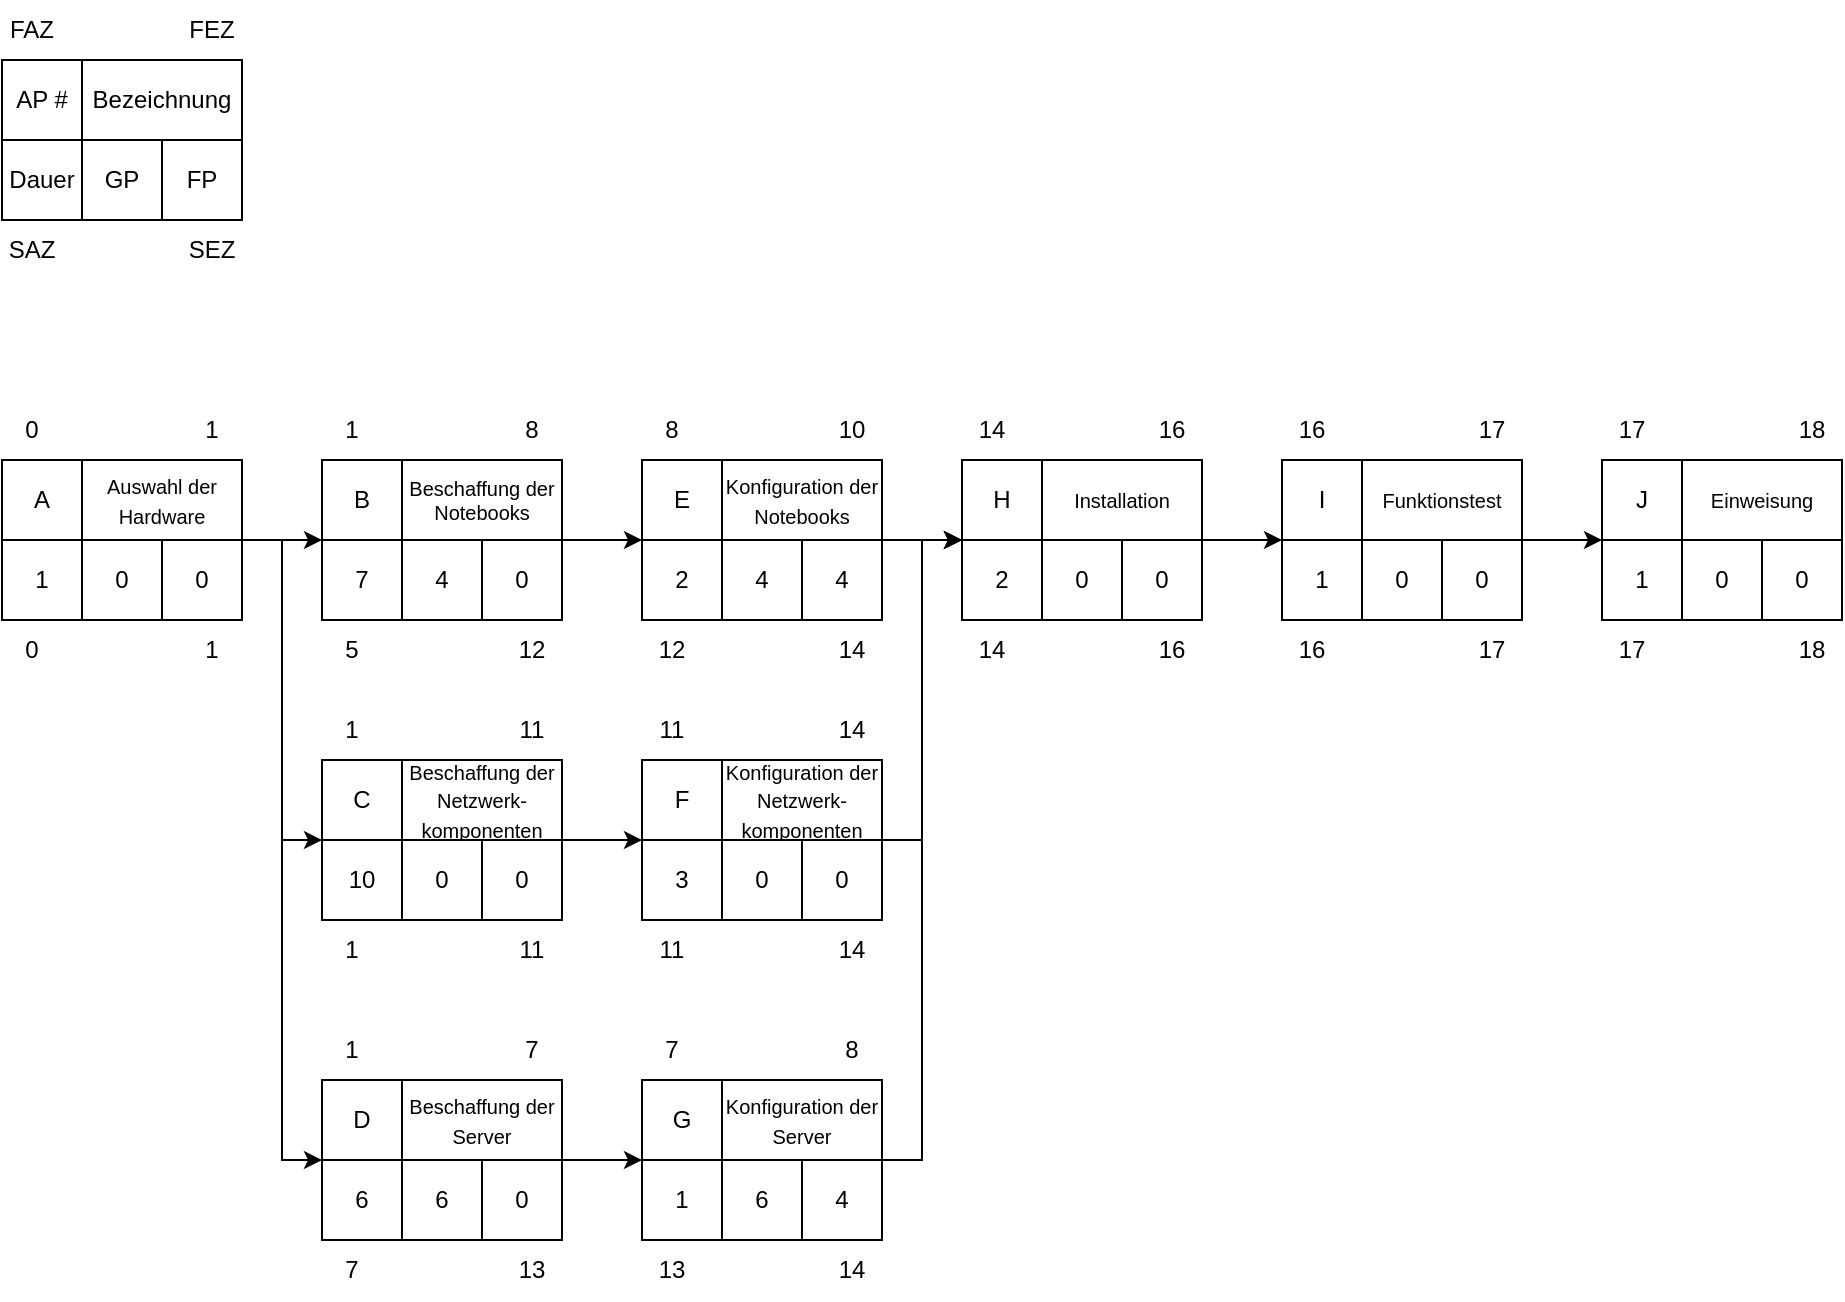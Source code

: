 <mxfile version="21.6.6" type="device">
  <diagram id="V0ssG5o0mc5U73cRcwbt" name="Page-1">
    <mxGraphModel dx="682" dy="875" grid="1" gridSize="10" guides="1" tooltips="1" connect="1" arrows="1" fold="1" page="1" pageScale="1" pageWidth="827" pageHeight="1169" math="0" shadow="0">
      <root>
        <mxCell id="0" />
        <mxCell id="1" parent="0" />
        <mxCell id="pnJucLD_nj2yjBNaE9ff-22" value="" style="group" parent="1" vertex="1" connectable="0">
          <mxGeometry x="40" y="240" width="120" height="140" as="geometry" />
        </mxCell>
        <mxCell id="pnJucLD_nj2yjBNaE9ff-1" value="A" style="rounded=0;whiteSpace=wrap;html=1;" parent="pnJucLD_nj2yjBNaE9ff-22" vertex="1">
          <mxGeometry y="30" width="40" height="40" as="geometry" />
        </mxCell>
        <mxCell id="pnJucLD_nj2yjBNaE9ff-2" value="&lt;font style=&quot;font-size: 10px;&quot;&gt;Auswahl der Hardware&lt;/font&gt;" style="rounded=0;whiteSpace=wrap;html=1;" parent="pnJucLD_nj2yjBNaE9ff-22" vertex="1">
          <mxGeometry x="40" y="30" width="80" height="40" as="geometry" />
        </mxCell>
        <mxCell id="pnJucLD_nj2yjBNaE9ff-3" value="1" style="rounded=0;whiteSpace=wrap;html=1;" parent="pnJucLD_nj2yjBNaE9ff-22" vertex="1">
          <mxGeometry y="70" width="40" height="40" as="geometry" />
        </mxCell>
        <mxCell id="pnJucLD_nj2yjBNaE9ff-4" value="0" style="rounded=0;whiteSpace=wrap;html=1;" parent="pnJucLD_nj2yjBNaE9ff-22" vertex="1">
          <mxGeometry x="40" y="70" width="40" height="40" as="geometry" />
        </mxCell>
        <mxCell id="pnJucLD_nj2yjBNaE9ff-5" value="0" style="rounded=0;whiteSpace=wrap;html=1;" parent="pnJucLD_nj2yjBNaE9ff-22" vertex="1">
          <mxGeometry x="80" y="70" width="40" height="40" as="geometry" />
        </mxCell>
        <mxCell id="pnJucLD_nj2yjBNaE9ff-6" value="0" style="text;html=1;strokeColor=none;fillColor=none;align=center;verticalAlign=middle;whiteSpace=wrap;rounded=0;" parent="pnJucLD_nj2yjBNaE9ff-22" vertex="1">
          <mxGeometry width="30" height="30" as="geometry" />
        </mxCell>
        <mxCell id="pnJucLD_nj2yjBNaE9ff-7" value="1" style="text;html=1;strokeColor=none;fillColor=none;align=center;verticalAlign=middle;whiteSpace=wrap;rounded=0;" parent="pnJucLD_nj2yjBNaE9ff-22" vertex="1">
          <mxGeometry x="90" width="30" height="30" as="geometry" />
        </mxCell>
        <mxCell id="pnJucLD_nj2yjBNaE9ff-9" value="0" style="text;html=1;strokeColor=none;fillColor=none;align=center;verticalAlign=middle;whiteSpace=wrap;rounded=0;" parent="pnJucLD_nj2yjBNaE9ff-22" vertex="1">
          <mxGeometry y="110" width="30" height="30" as="geometry" />
        </mxCell>
        <mxCell id="pnJucLD_nj2yjBNaE9ff-11" value="1" style="text;html=1;strokeColor=none;fillColor=none;align=center;verticalAlign=middle;whiteSpace=wrap;rounded=0;" parent="pnJucLD_nj2yjBNaE9ff-22" vertex="1">
          <mxGeometry x="90" y="110" width="30" height="30" as="geometry" />
        </mxCell>
        <mxCell id="pnJucLD_nj2yjBNaE9ff-23" value="" style="group" parent="1" vertex="1" connectable="0">
          <mxGeometry x="40" y="40" width="120" height="140" as="geometry" />
        </mxCell>
        <mxCell id="pnJucLD_nj2yjBNaE9ff-24" value="AP #" style="rounded=0;whiteSpace=wrap;html=1;" parent="pnJucLD_nj2yjBNaE9ff-23" vertex="1">
          <mxGeometry y="30" width="40" height="40" as="geometry" />
        </mxCell>
        <mxCell id="pnJucLD_nj2yjBNaE9ff-25" value="Bezeichnung" style="rounded=0;whiteSpace=wrap;html=1;" parent="pnJucLD_nj2yjBNaE9ff-23" vertex="1">
          <mxGeometry x="40" y="30" width="80" height="40" as="geometry" />
        </mxCell>
        <mxCell id="pnJucLD_nj2yjBNaE9ff-26" value="Dauer" style="rounded=0;whiteSpace=wrap;html=1;" parent="pnJucLD_nj2yjBNaE9ff-23" vertex="1">
          <mxGeometry y="70" width="40" height="40" as="geometry" />
        </mxCell>
        <mxCell id="pnJucLD_nj2yjBNaE9ff-27" value="GP" style="rounded=0;whiteSpace=wrap;html=1;" parent="pnJucLD_nj2yjBNaE9ff-23" vertex="1">
          <mxGeometry x="40" y="70" width="40" height="40" as="geometry" />
        </mxCell>
        <mxCell id="pnJucLD_nj2yjBNaE9ff-28" value="FP" style="rounded=0;whiteSpace=wrap;html=1;" parent="pnJucLD_nj2yjBNaE9ff-23" vertex="1">
          <mxGeometry x="80" y="70" width="40" height="40" as="geometry" />
        </mxCell>
        <mxCell id="pnJucLD_nj2yjBNaE9ff-29" value="FAZ" style="text;html=1;strokeColor=none;fillColor=none;align=center;verticalAlign=middle;whiteSpace=wrap;rounded=0;" parent="pnJucLD_nj2yjBNaE9ff-23" vertex="1">
          <mxGeometry width="30" height="30" as="geometry" />
        </mxCell>
        <mxCell id="pnJucLD_nj2yjBNaE9ff-30" value="FEZ" style="text;html=1;strokeColor=none;fillColor=none;align=center;verticalAlign=middle;whiteSpace=wrap;rounded=0;" parent="pnJucLD_nj2yjBNaE9ff-23" vertex="1">
          <mxGeometry x="90" width="30" height="30" as="geometry" />
        </mxCell>
        <mxCell id="pnJucLD_nj2yjBNaE9ff-31" value="SAZ" style="text;html=1;strokeColor=none;fillColor=none;align=center;verticalAlign=middle;whiteSpace=wrap;rounded=0;" parent="pnJucLD_nj2yjBNaE9ff-23" vertex="1">
          <mxGeometry y="110" width="30" height="30" as="geometry" />
        </mxCell>
        <mxCell id="pnJucLD_nj2yjBNaE9ff-32" value="SEZ" style="text;html=1;strokeColor=none;fillColor=none;align=center;verticalAlign=middle;whiteSpace=wrap;rounded=0;" parent="pnJucLD_nj2yjBNaE9ff-23" vertex="1">
          <mxGeometry x="90" y="110" width="30" height="30" as="geometry" />
        </mxCell>
        <mxCell id="VyNAeSeZPFFMCFLvRYDk-1" value="" style="group" vertex="1" connectable="0" parent="1">
          <mxGeometry x="200" y="240" width="120" height="140" as="geometry" />
        </mxCell>
        <mxCell id="VyNAeSeZPFFMCFLvRYDk-2" value="B" style="rounded=0;whiteSpace=wrap;html=1;" vertex="1" parent="VyNAeSeZPFFMCFLvRYDk-1">
          <mxGeometry y="30" width="40" height="40" as="geometry" />
        </mxCell>
        <mxCell id="VyNAeSeZPFFMCFLvRYDk-3" value="Beschaffung der Notebooks" style="rounded=0;whiteSpace=wrap;html=1;fontSize=10;" vertex="1" parent="VyNAeSeZPFFMCFLvRYDk-1">
          <mxGeometry x="40" y="30" width="80" height="40" as="geometry" />
        </mxCell>
        <mxCell id="VyNAeSeZPFFMCFLvRYDk-4" value="7" style="rounded=0;whiteSpace=wrap;html=1;" vertex="1" parent="VyNAeSeZPFFMCFLvRYDk-1">
          <mxGeometry y="70" width="40" height="40" as="geometry" />
        </mxCell>
        <mxCell id="VyNAeSeZPFFMCFLvRYDk-5" value="4" style="rounded=0;whiteSpace=wrap;html=1;" vertex="1" parent="VyNAeSeZPFFMCFLvRYDk-1">
          <mxGeometry x="40" y="70" width="40" height="40" as="geometry" />
        </mxCell>
        <mxCell id="VyNAeSeZPFFMCFLvRYDk-6" value="0" style="rounded=0;whiteSpace=wrap;html=1;" vertex="1" parent="VyNAeSeZPFFMCFLvRYDk-1">
          <mxGeometry x="80" y="70" width="40" height="40" as="geometry" />
        </mxCell>
        <mxCell id="VyNAeSeZPFFMCFLvRYDk-7" value="1" style="text;html=1;strokeColor=none;fillColor=none;align=center;verticalAlign=middle;whiteSpace=wrap;rounded=0;" vertex="1" parent="VyNAeSeZPFFMCFLvRYDk-1">
          <mxGeometry width="30" height="30" as="geometry" />
        </mxCell>
        <mxCell id="VyNAeSeZPFFMCFLvRYDk-8" value="8" style="text;html=1;strokeColor=none;fillColor=none;align=center;verticalAlign=middle;whiteSpace=wrap;rounded=0;" vertex="1" parent="VyNAeSeZPFFMCFLvRYDk-1">
          <mxGeometry x="90" width="30" height="30" as="geometry" />
        </mxCell>
        <mxCell id="VyNAeSeZPFFMCFLvRYDk-9" value="5" style="text;html=1;strokeColor=none;fillColor=none;align=center;verticalAlign=middle;whiteSpace=wrap;rounded=0;" vertex="1" parent="VyNAeSeZPFFMCFLvRYDk-1">
          <mxGeometry y="110" width="30" height="30" as="geometry" />
        </mxCell>
        <mxCell id="VyNAeSeZPFFMCFLvRYDk-10" value="12" style="text;html=1;strokeColor=none;fillColor=none;align=center;verticalAlign=middle;whiteSpace=wrap;rounded=0;" vertex="1" parent="VyNAeSeZPFFMCFLvRYDk-1">
          <mxGeometry x="90" y="110" width="30" height="30" as="geometry" />
        </mxCell>
        <mxCell id="VyNAeSeZPFFMCFLvRYDk-11" value="" style="endArrow=classic;html=1;rounded=0;exitX=1;exitY=0;exitDx=0;exitDy=0;entryX=0;entryY=0;entryDx=0;entryDy=0;" edge="1" parent="1" source="pnJucLD_nj2yjBNaE9ff-5" target="VyNAeSeZPFFMCFLvRYDk-4">
          <mxGeometry width="50" height="50" relative="1" as="geometry">
            <mxPoint x="240" y="400" as="sourcePoint" />
            <mxPoint x="290" y="350" as="targetPoint" />
          </mxGeometry>
        </mxCell>
        <mxCell id="VyNAeSeZPFFMCFLvRYDk-12" value="" style="group" vertex="1" connectable="0" parent="1">
          <mxGeometry x="200" y="390" width="120" height="140" as="geometry" />
        </mxCell>
        <mxCell id="VyNAeSeZPFFMCFLvRYDk-13" value="C" style="rounded=0;whiteSpace=wrap;html=1;" vertex="1" parent="VyNAeSeZPFFMCFLvRYDk-12">
          <mxGeometry y="30" width="40" height="40" as="geometry" />
        </mxCell>
        <mxCell id="VyNAeSeZPFFMCFLvRYDk-14" value="&lt;font style=&quot;font-size: 10px;&quot;&gt;Beschaffung der Netzwerk-komponenten&lt;/font&gt;" style="rounded=0;whiteSpace=wrap;html=1;" vertex="1" parent="VyNAeSeZPFFMCFLvRYDk-12">
          <mxGeometry x="40" y="30" width="80" height="40" as="geometry" />
        </mxCell>
        <mxCell id="VyNAeSeZPFFMCFLvRYDk-15" value="10" style="rounded=0;whiteSpace=wrap;html=1;" vertex="1" parent="VyNAeSeZPFFMCFLvRYDk-12">
          <mxGeometry y="70" width="40" height="40" as="geometry" />
        </mxCell>
        <mxCell id="VyNAeSeZPFFMCFLvRYDk-16" value="0" style="rounded=0;whiteSpace=wrap;html=1;" vertex="1" parent="VyNAeSeZPFFMCFLvRYDk-12">
          <mxGeometry x="40" y="70" width="40" height="40" as="geometry" />
        </mxCell>
        <mxCell id="VyNAeSeZPFFMCFLvRYDk-17" value="0" style="rounded=0;whiteSpace=wrap;html=1;" vertex="1" parent="VyNAeSeZPFFMCFLvRYDk-12">
          <mxGeometry x="80" y="70" width="40" height="40" as="geometry" />
        </mxCell>
        <mxCell id="VyNAeSeZPFFMCFLvRYDk-18" value="1" style="text;html=1;strokeColor=none;fillColor=none;align=center;verticalAlign=middle;whiteSpace=wrap;rounded=0;" vertex="1" parent="VyNAeSeZPFFMCFLvRYDk-12">
          <mxGeometry width="30" height="30" as="geometry" />
        </mxCell>
        <mxCell id="VyNAeSeZPFFMCFLvRYDk-19" value="11" style="text;html=1;strokeColor=none;fillColor=none;align=center;verticalAlign=middle;whiteSpace=wrap;rounded=0;" vertex="1" parent="VyNAeSeZPFFMCFLvRYDk-12">
          <mxGeometry x="90" width="30" height="30" as="geometry" />
        </mxCell>
        <mxCell id="VyNAeSeZPFFMCFLvRYDk-20" value="1" style="text;html=1;strokeColor=none;fillColor=none;align=center;verticalAlign=middle;whiteSpace=wrap;rounded=0;" vertex="1" parent="VyNAeSeZPFFMCFLvRYDk-12">
          <mxGeometry y="110" width="30" height="30" as="geometry" />
        </mxCell>
        <mxCell id="VyNAeSeZPFFMCFLvRYDk-21" value="11" style="text;html=1;strokeColor=none;fillColor=none;align=center;verticalAlign=middle;whiteSpace=wrap;rounded=0;" vertex="1" parent="VyNAeSeZPFFMCFLvRYDk-12">
          <mxGeometry x="90" y="110" width="30" height="30" as="geometry" />
        </mxCell>
        <mxCell id="VyNAeSeZPFFMCFLvRYDk-22" value="" style="endArrow=classic;html=1;rounded=0;exitX=1;exitY=0;exitDx=0;exitDy=0;entryX=0;entryY=1;entryDx=0;entryDy=0;" edge="1" parent="1" source="pnJucLD_nj2yjBNaE9ff-5" target="VyNAeSeZPFFMCFLvRYDk-13">
          <mxGeometry width="50" height="50" relative="1" as="geometry">
            <mxPoint x="170" y="320" as="sourcePoint" />
            <mxPoint x="210" y="320" as="targetPoint" />
            <Array as="points">
              <mxPoint x="180" y="310" />
              <mxPoint x="180" y="460" />
            </Array>
          </mxGeometry>
        </mxCell>
        <mxCell id="VyNAeSeZPFFMCFLvRYDk-24" value="" style="group" vertex="1" connectable="0" parent="1">
          <mxGeometry x="200" y="550" width="120" height="140" as="geometry" />
        </mxCell>
        <mxCell id="VyNAeSeZPFFMCFLvRYDk-25" value="D" style="rounded=0;whiteSpace=wrap;html=1;" vertex="1" parent="VyNAeSeZPFFMCFLvRYDk-24">
          <mxGeometry y="30" width="40" height="40" as="geometry" />
        </mxCell>
        <mxCell id="VyNAeSeZPFFMCFLvRYDk-26" value="&lt;font style=&quot;font-size: 10px;&quot;&gt;Beschaffung der Server&lt;/font&gt;" style="rounded=0;whiteSpace=wrap;html=1;" vertex="1" parent="VyNAeSeZPFFMCFLvRYDk-24">
          <mxGeometry x="40" y="30" width="80" height="40" as="geometry" />
        </mxCell>
        <mxCell id="VyNAeSeZPFFMCFLvRYDk-27" value="6" style="rounded=0;whiteSpace=wrap;html=1;" vertex="1" parent="VyNAeSeZPFFMCFLvRYDk-24">
          <mxGeometry y="70" width="40" height="40" as="geometry" />
        </mxCell>
        <mxCell id="VyNAeSeZPFFMCFLvRYDk-28" value="6" style="rounded=0;whiteSpace=wrap;html=1;" vertex="1" parent="VyNAeSeZPFFMCFLvRYDk-24">
          <mxGeometry x="40" y="70" width="40" height="40" as="geometry" />
        </mxCell>
        <mxCell id="VyNAeSeZPFFMCFLvRYDk-29" value="0" style="rounded=0;whiteSpace=wrap;html=1;" vertex="1" parent="VyNAeSeZPFFMCFLvRYDk-24">
          <mxGeometry x="80" y="70" width="40" height="40" as="geometry" />
        </mxCell>
        <mxCell id="VyNAeSeZPFFMCFLvRYDk-30" value="1" style="text;html=1;strokeColor=none;fillColor=none;align=center;verticalAlign=middle;whiteSpace=wrap;rounded=0;" vertex="1" parent="VyNAeSeZPFFMCFLvRYDk-24">
          <mxGeometry width="30" height="30" as="geometry" />
        </mxCell>
        <mxCell id="VyNAeSeZPFFMCFLvRYDk-31" value="7" style="text;html=1;strokeColor=none;fillColor=none;align=center;verticalAlign=middle;whiteSpace=wrap;rounded=0;" vertex="1" parent="VyNAeSeZPFFMCFLvRYDk-24">
          <mxGeometry x="90" width="30" height="30" as="geometry" />
        </mxCell>
        <mxCell id="VyNAeSeZPFFMCFLvRYDk-32" value="7" style="text;html=1;strokeColor=none;fillColor=none;align=center;verticalAlign=middle;whiteSpace=wrap;rounded=0;" vertex="1" parent="VyNAeSeZPFFMCFLvRYDk-24">
          <mxGeometry y="110" width="30" height="30" as="geometry" />
        </mxCell>
        <mxCell id="VyNAeSeZPFFMCFLvRYDk-33" value="13" style="text;html=1;strokeColor=none;fillColor=none;align=center;verticalAlign=middle;whiteSpace=wrap;rounded=0;" vertex="1" parent="VyNAeSeZPFFMCFLvRYDk-24">
          <mxGeometry x="90" y="110" width="30" height="30" as="geometry" />
        </mxCell>
        <mxCell id="VyNAeSeZPFFMCFLvRYDk-34" value="" style="endArrow=classic;html=1;rounded=0;exitX=1;exitY=1;exitDx=0;exitDy=0;entryX=0;entryY=1;entryDx=0;entryDy=0;" edge="1" parent="1" source="pnJucLD_nj2yjBNaE9ff-2" target="VyNAeSeZPFFMCFLvRYDk-25">
          <mxGeometry width="50" height="50" relative="1" as="geometry">
            <mxPoint x="170" y="320" as="sourcePoint" />
            <mxPoint x="210" y="470" as="targetPoint" />
            <Array as="points">
              <mxPoint x="180" y="310" />
              <mxPoint x="180" y="620" />
            </Array>
          </mxGeometry>
        </mxCell>
        <mxCell id="VyNAeSeZPFFMCFLvRYDk-35" value="" style="group" vertex="1" connectable="0" parent="1">
          <mxGeometry x="360" y="240" width="120" height="140" as="geometry" />
        </mxCell>
        <mxCell id="VyNAeSeZPFFMCFLvRYDk-36" value="E" style="rounded=0;whiteSpace=wrap;html=1;" vertex="1" parent="VyNAeSeZPFFMCFLvRYDk-35">
          <mxGeometry y="30" width="40" height="40" as="geometry" />
        </mxCell>
        <mxCell id="VyNAeSeZPFFMCFLvRYDk-37" value="&lt;font style=&quot;font-size: 10px;&quot;&gt;Konfiguration der Notebooks&lt;/font&gt;" style="rounded=0;whiteSpace=wrap;html=1;" vertex="1" parent="VyNAeSeZPFFMCFLvRYDk-35">
          <mxGeometry x="40" y="30" width="80" height="40" as="geometry" />
        </mxCell>
        <mxCell id="VyNAeSeZPFFMCFLvRYDk-38" value="2" style="rounded=0;whiteSpace=wrap;html=1;" vertex="1" parent="VyNAeSeZPFFMCFLvRYDk-35">
          <mxGeometry y="70" width="40" height="40" as="geometry" />
        </mxCell>
        <mxCell id="VyNAeSeZPFFMCFLvRYDk-39" value="4" style="rounded=0;whiteSpace=wrap;html=1;" vertex="1" parent="VyNAeSeZPFFMCFLvRYDk-35">
          <mxGeometry x="40" y="70" width="40" height="40" as="geometry" />
        </mxCell>
        <mxCell id="VyNAeSeZPFFMCFLvRYDk-40" value="4" style="rounded=0;whiteSpace=wrap;html=1;" vertex="1" parent="VyNAeSeZPFFMCFLvRYDk-35">
          <mxGeometry x="80" y="70" width="40" height="40" as="geometry" />
        </mxCell>
        <mxCell id="VyNAeSeZPFFMCFLvRYDk-41" value="8" style="text;html=1;strokeColor=none;fillColor=none;align=center;verticalAlign=middle;whiteSpace=wrap;rounded=0;" vertex="1" parent="VyNAeSeZPFFMCFLvRYDk-35">
          <mxGeometry width="30" height="30" as="geometry" />
        </mxCell>
        <mxCell id="VyNAeSeZPFFMCFLvRYDk-42" value="10" style="text;html=1;strokeColor=none;fillColor=none;align=center;verticalAlign=middle;whiteSpace=wrap;rounded=0;" vertex="1" parent="VyNAeSeZPFFMCFLvRYDk-35">
          <mxGeometry x="90" width="30" height="30" as="geometry" />
        </mxCell>
        <mxCell id="VyNAeSeZPFFMCFLvRYDk-43" value="12" style="text;html=1;strokeColor=none;fillColor=none;align=center;verticalAlign=middle;whiteSpace=wrap;rounded=0;" vertex="1" parent="VyNAeSeZPFFMCFLvRYDk-35">
          <mxGeometry y="110" width="30" height="30" as="geometry" />
        </mxCell>
        <mxCell id="VyNAeSeZPFFMCFLvRYDk-44" value="14" style="text;html=1;strokeColor=none;fillColor=none;align=center;verticalAlign=middle;whiteSpace=wrap;rounded=0;" vertex="1" parent="VyNAeSeZPFFMCFLvRYDk-35">
          <mxGeometry x="90" y="110" width="30" height="30" as="geometry" />
        </mxCell>
        <mxCell id="VyNAeSeZPFFMCFLvRYDk-45" value="" style="endArrow=classic;html=1;rounded=0;entryX=0;entryY=1;entryDx=0;entryDy=0;" edge="1" parent="1" target="VyNAeSeZPFFMCFLvRYDk-36">
          <mxGeometry width="50" height="50" relative="1" as="geometry">
            <mxPoint x="320" y="310" as="sourcePoint" />
            <mxPoint x="210" y="320" as="targetPoint" />
          </mxGeometry>
        </mxCell>
        <mxCell id="VyNAeSeZPFFMCFLvRYDk-46" value="" style="group" vertex="1" connectable="0" parent="1">
          <mxGeometry x="360" y="390" width="120" height="140" as="geometry" />
        </mxCell>
        <mxCell id="VyNAeSeZPFFMCFLvRYDk-47" value="F" style="rounded=0;whiteSpace=wrap;html=1;" vertex="1" parent="VyNAeSeZPFFMCFLvRYDk-46">
          <mxGeometry y="30" width="40" height="40" as="geometry" />
        </mxCell>
        <mxCell id="VyNAeSeZPFFMCFLvRYDk-48" value="&lt;font style=&quot;font-size: 10px;&quot;&gt;Konfiguration der Netzwerk-komponenten&lt;/font&gt;" style="rounded=0;whiteSpace=wrap;html=1;" vertex="1" parent="VyNAeSeZPFFMCFLvRYDk-46">
          <mxGeometry x="40" y="30" width="80" height="40" as="geometry" />
        </mxCell>
        <mxCell id="VyNAeSeZPFFMCFLvRYDk-49" value="3" style="rounded=0;whiteSpace=wrap;html=1;" vertex="1" parent="VyNAeSeZPFFMCFLvRYDk-46">
          <mxGeometry y="70" width="40" height="40" as="geometry" />
        </mxCell>
        <mxCell id="VyNAeSeZPFFMCFLvRYDk-50" value="0" style="rounded=0;whiteSpace=wrap;html=1;" vertex="1" parent="VyNAeSeZPFFMCFLvRYDk-46">
          <mxGeometry x="40" y="70" width="40" height="40" as="geometry" />
        </mxCell>
        <mxCell id="VyNAeSeZPFFMCFLvRYDk-51" value="0" style="rounded=0;whiteSpace=wrap;html=1;" vertex="1" parent="VyNAeSeZPFFMCFLvRYDk-46">
          <mxGeometry x="80" y="70" width="40" height="40" as="geometry" />
        </mxCell>
        <mxCell id="VyNAeSeZPFFMCFLvRYDk-52" value="11" style="text;html=1;strokeColor=none;fillColor=none;align=center;verticalAlign=middle;whiteSpace=wrap;rounded=0;" vertex="1" parent="VyNAeSeZPFFMCFLvRYDk-46">
          <mxGeometry width="30" height="30" as="geometry" />
        </mxCell>
        <mxCell id="VyNAeSeZPFFMCFLvRYDk-53" value="14" style="text;html=1;strokeColor=none;fillColor=none;align=center;verticalAlign=middle;whiteSpace=wrap;rounded=0;" vertex="1" parent="VyNAeSeZPFFMCFLvRYDk-46">
          <mxGeometry x="90" width="30" height="30" as="geometry" />
        </mxCell>
        <mxCell id="VyNAeSeZPFFMCFLvRYDk-54" value="11" style="text;html=1;strokeColor=none;fillColor=none;align=center;verticalAlign=middle;whiteSpace=wrap;rounded=0;" vertex="1" parent="VyNAeSeZPFFMCFLvRYDk-46">
          <mxGeometry y="110" width="30" height="30" as="geometry" />
        </mxCell>
        <mxCell id="VyNAeSeZPFFMCFLvRYDk-55" value="14" style="text;html=1;strokeColor=none;fillColor=none;align=center;verticalAlign=middle;whiteSpace=wrap;rounded=0;" vertex="1" parent="VyNAeSeZPFFMCFLvRYDk-46">
          <mxGeometry x="90" y="110" width="30" height="30" as="geometry" />
        </mxCell>
        <mxCell id="VyNAeSeZPFFMCFLvRYDk-56" value="" style="endArrow=classic;html=1;rounded=0;entryX=0;entryY=0;entryDx=0;entryDy=0;exitX=1;exitY=1;exitDx=0;exitDy=0;" edge="1" parent="1" source="VyNAeSeZPFFMCFLvRYDk-14" target="VyNAeSeZPFFMCFLvRYDk-49">
          <mxGeometry width="50" height="50" relative="1" as="geometry">
            <mxPoint x="330" y="320" as="sourcePoint" />
            <mxPoint x="370" y="320" as="targetPoint" />
          </mxGeometry>
        </mxCell>
        <mxCell id="VyNAeSeZPFFMCFLvRYDk-57" value="" style="group" vertex="1" connectable="0" parent="1">
          <mxGeometry x="360" y="550" width="120" height="140" as="geometry" />
        </mxCell>
        <mxCell id="VyNAeSeZPFFMCFLvRYDk-58" value="G" style="rounded=0;whiteSpace=wrap;html=1;" vertex="1" parent="VyNAeSeZPFFMCFLvRYDk-57">
          <mxGeometry y="30" width="40" height="40" as="geometry" />
        </mxCell>
        <mxCell id="VyNAeSeZPFFMCFLvRYDk-59" value="&lt;font style=&quot;font-size: 10px;&quot;&gt;Konfiguration der Server&lt;/font&gt;" style="rounded=0;whiteSpace=wrap;html=1;" vertex="1" parent="VyNAeSeZPFFMCFLvRYDk-57">
          <mxGeometry x="40" y="30" width="80" height="40" as="geometry" />
        </mxCell>
        <mxCell id="VyNAeSeZPFFMCFLvRYDk-60" value="1" style="rounded=0;whiteSpace=wrap;html=1;" vertex="1" parent="VyNAeSeZPFFMCFLvRYDk-57">
          <mxGeometry y="70" width="40" height="40" as="geometry" />
        </mxCell>
        <mxCell id="VyNAeSeZPFFMCFLvRYDk-61" value="6" style="rounded=0;whiteSpace=wrap;html=1;" vertex="1" parent="VyNAeSeZPFFMCFLvRYDk-57">
          <mxGeometry x="40" y="70" width="40" height="40" as="geometry" />
        </mxCell>
        <mxCell id="VyNAeSeZPFFMCFLvRYDk-62" value="4" style="rounded=0;whiteSpace=wrap;html=1;" vertex="1" parent="VyNAeSeZPFFMCFLvRYDk-57">
          <mxGeometry x="80" y="70" width="40" height="40" as="geometry" />
        </mxCell>
        <mxCell id="VyNAeSeZPFFMCFLvRYDk-63" value="7" style="text;html=1;strokeColor=none;fillColor=none;align=center;verticalAlign=middle;whiteSpace=wrap;rounded=0;" vertex="1" parent="VyNAeSeZPFFMCFLvRYDk-57">
          <mxGeometry width="30" height="30" as="geometry" />
        </mxCell>
        <mxCell id="VyNAeSeZPFFMCFLvRYDk-64" value="8" style="text;html=1;strokeColor=none;fillColor=none;align=center;verticalAlign=middle;whiteSpace=wrap;rounded=0;" vertex="1" parent="VyNAeSeZPFFMCFLvRYDk-57">
          <mxGeometry x="90" width="30" height="30" as="geometry" />
        </mxCell>
        <mxCell id="VyNAeSeZPFFMCFLvRYDk-65" value="13" style="text;html=1;strokeColor=none;fillColor=none;align=center;verticalAlign=middle;whiteSpace=wrap;rounded=0;" vertex="1" parent="VyNAeSeZPFFMCFLvRYDk-57">
          <mxGeometry y="110" width="30" height="30" as="geometry" />
        </mxCell>
        <mxCell id="VyNAeSeZPFFMCFLvRYDk-66" value="14" style="text;html=1;strokeColor=none;fillColor=none;align=center;verticalAlign=middle;whiteSpace=wrap;rounded=0;" vertex="1" parent="VyNAeSeZPFFMCFLvRYDk-57">
          <mxGeometry x="90" y="110" width="30" height="30" as="geometry" />
        </mxCell>
        <mxCell id="VyNAeSeZPFFMCFLvRYDk-67" value="" style="endArrow=classic;html=1;rounded=0;entryX=0;entryY=0;entryDx=0;entryDy=0;exitX=1;exitY=0;exitDx=0;exitDy=0;" edge="1" parent="1" source="VyNAeSeZPFFMCFLvRYDk-29" target="VyNAeSeZPFFMCFLvRYDk-60">
          <mxGeometry width="50" height="50" relative="1" as="geometry">
            <mxPoint x="340" y="600" as="sourcePoint" />
            <mxPoint x="370" y="470" as="targetPoint" />
          </mxGeometry>
        </mxCell>
        <mxCell id="VyNAeSeZPFFMCFLvRYDk-68" value="" style="group" vertex="1" connectable="0" parent="1">
          <mxGeometry x="520" y="240" width="120" height="140" as="geometry" />
        </mxCell>
        <mxCell id="VyNAeSeZPFFMCFLvRYDk-69" value="H" style="rounded=0;whiteSpace=wrap;html=1;" vertex="1" parent="VyNAeSeZPFFMCFLvRYDk-68">
          <mxGeometry y="30" width="40" height="40" as="geometry" />
        </mxCell>
        <mxCell id="VyNAeSeZPFFMCFLvRYDk-70" value="&lt;font style=&quot;font-size: 10px;&quot;&gt;Installation&lt;/font&gt;" style="rounded=0;whiteSpace=wrap;html=1;" vertex="1" parent="VyNAeSeZPFFMCFLvRYDk-68">
          <mxGeometry x="40" y="30" width="80" height="40" as="geometry" />
        </mxCell>
        <mxCell id="VyNAeSeZPFFMCFLvRYDk-71" value="2" style="rounded=0;whiteSpace=wrap;html=1;" vertex="1" parent="VyNAeSeZPFFMCFLvRYDk-68">
          <mxGeometry y="70" width="40" height="40" as="geometry" />
        </mxCell>
        <mxCell id="VyNAeSeZPFFMCFLvRYDk-72" value="0" style="rounded=0;whiteSpace=wrap;html=1;" vertex="1" parent="VyNAeSeZPFFMCFLvRYDk-68">
          <mxGeometry x="40" y="70" width="40" height="40" as="geometry" />
        </mxCell>
        <mxCell id="VyNAeSeZPFFMCFLvRYDk-73" value="0" style="rounded=0;whiteSpace=wrap;html=1;" vertex="1" parent="VyNAeSeZPFFMCFLvRYDk-68">
          <mxGeometry x="80" y="70" width="40" height="40" as="geometry" />
        </mxCell>
        <mxCell id="VyNAeSeZPFFMCFLvRYDk-74" value="14" style="text;html=1;strokeColor=none;fillColor=none;align=center;verticalAlign=middle;whiteSpace=wrap;rounded=0;" vertex="1" parent="VyNAeSeZPFFMCFLvRYDk-68">
          <mxGeometry width="30" height="30" as="geometry" />
        </mxCell>
        <mxCell id="VyNAeSeZPFFMCFLvRYDk-75" value="16" style="text;html=1;strokeColor=none;fillColor=none;align=center;verticalAlign=middle;whiteSpace=wrap;rounded=0;" vertex="1" parent="VyNAeSeZPFFMCFLvRYDk-68">
          <mxGeometry x="90" width="30" height="30" as="geometry" />
        </mxCell>
        <mxCell id="VyNAeSeZPFFMCFLvRYDk-76" value="14" style="text;html=1;strokeColor=none;fillColor=none;align=center;verticalAlign=middle;whiteSpace=wrap;rounded=0;" vertex="1" parent="VyNAeSeZPFFMCFLvRYDk-68">
          <mxGeometry y="110" width="30" height="30" as="geometry" />
        </mxCell>
        <mxCell id="VyNAeSeZPFFMCFLvRYDk-77" value="16" style="text;html=1;strokeColor=none;fillColor=none;align=center;verticalAlign=middle;whiteSpace=wrap;rounded=0;" vertex="1" parent="VyNAeSeZPFFMCFLvRYDk-68">
          <mxGeometry x="90" y="110" width="30" height="30" as="geometry" />
        </mxCell>
        <mxCell id="VyNAeSeZPFFMCFLvRYDk-78" value="" style="endArrow=classic;html=1;rounded=0;exitX=1;exitY=0;exitDx=0;exitDy=0;entryX=0;entryY=0;entryDx=0;entryDy=0;" edge="1" parent="1" source="VyNAeSeZPFFMCFLvRYDk-51" target="VyNAeSeZPFFMCFLvRYDk-71">
          <mxGeometry width="50" height="50" relative="1" as="geometry">
            <mxPoint x="330" y="470" as="sourcePoint" />
            <mxPoint x="510" y="430" as="targetPoint" />
            <Array as="points">
              <mxPoint x="500" y="460" />
              <mxPoint x="500" y="310" />
            </Array>
          </mxGeometry>
        </mxCell>
        <mxCell id="VyNAeSeZPFFMCFLvRYDk-80" value="" style="endArrow=classic;html=1;rounded=0;exitX=1;exitY=0;exitDx=0;exitDy=0;entryX=0;entryY=0;entryDx=0;entryDy=0;" edge="1" parent="1" source="VyNAeSeZPFFMCFLvRYDk-62" target="VyNAeSeZPFFMCFLvRYDk-71">
          <mxGeometry width="50" height="50" relative="1" as="geometry">
            <mxPoint x="490" y="320" as="sourcePoint" />
            <mxPoint x="530" y="470" as="targetPoint" />
            <Array as="points">
              <mxPoint x="500" y="620" />
              <mxPoint x="500" y="310" />
            </Array>
          </mxGeometry>
        </mxCell>
        <mxCell id="VyNAeSeZPFFMCFLvRYDk-81" value="" style="endArrow=classic;html=1;rounded=0;entryX=0;entryY=0;entryDx=0;entryDy=0;exitX=1;exitY=0;exitDx=0;exitDy=0;" edge="1" parent="1" source="VyNAeSeZPFFMCFLvRYDk-40" target="VyNAeSeZPFFMCFLvRYDk-71">
          <mxGeometry width="50" height="50" relative="1" as="geometry">
            <mxPoint x="330" y="320" as="sourcePoint" />
            <mxPoint x="370" y="320" as="targetPoint" />
          </mxGeometry>
        </mxCell>
        <mxCell id="VyNAeSeZPFFMCFLvRYDk-82" value="" style="group" vertex="1" connectable="0" parent="1">
          <mxGeometry x="680" y="240" width="120" height="140" as="geometry" />
        </mxCell>
        <mxCell id="VyNAeSeZPFFMCFLvRYDk-83" value="I" style="rounded=0;whiteSpace=wrap;html=1;" vertex="1" parent="VyNAeSeZPFFMCFLvRYDk-82">
          <mxGeometry y="30" width="40" height="40" as="geometry" />
        </mxCell>
        <mxCell id="VyNAeSeZPFFMCFLvRYDk-84" value="&lt;font style=&quot;font-size: 10px;&quot;&gt;Funktionstest&lt;/font&gt;" style="rounded=0;whiteSpace=wrap;html=1;" vertex="1" parent="VyNAeSeZPFFMCFLvRYDk-82">
          <mxGeometry x="40" y="30" width="80" height="40" as="geometry" />
        </mxCell>
        <mxCell id="VyNAeSeZPFFMCFLvRYDk-85" value="1" style="rounded=0;whiteSpace=wrap;html=1;" vertex="1" parent="VyNAeSeZPFFMCFLvRYDk-82">
          <mxGeometry y="70" width="40" height="40" as="geometry" />
        </mxCell>
        <mxCell id="VyNAeSeZPFFMCFLvRYDk-86" value="0" style="rounded=0;whiteSpace=wrap;html=1;" vertex="1" parent="VyNAeSeZPFFMCFLvRYDk-82">
          <mxGeometry x="40" y="70" width="40" height="40" as="geometry" />
        </mxCell>
        <mxCell id="VyNAeSeZPFFMCFLvRYDk-87" value="0" style="rounded=0;whiteSpace=wrap;html=1;" vertex="1" parent="VyNAeSeZPFFMCFLvRYDk-82">
          <mxGeometry x="80" y="70" width="40" height="40" as="geometry" />
        </mxCell>
        <mxCell id="VyNAeSeZPFFMCFLvRYDk-88" value="16" style="text;html=1;strokeColor=none;fillColor=none;align=center;verticalAlign=middle;whiteSpace=wrap;rounded=0;" vertex="1" parent="VyNAeSeZPFFMCFLvRYDk-82">
          <mxGeometry width="30" height="30" as="geometry" />
        </mxCell>
        <mxCell id="VyNAeSeZPFFMCFLvRYDk-89" value="17" style="text;html=1;strokeColor=none;fillColor=none;align=center;verticalAlign=middle;whiteSpace=wrap;rounded=0;" vertex="1" parent="VyNAeSeZPFFMCFLvRYDk-82">
          <mxGeometry x="90" width="30" height="30" as="geometry" />
        </mxCell>
        <mxCell id="VyNAeSeZPFFMCFLvRYDk-90" value="16" style="text;html=1;strokeColor=none;fillColor=none;align=center;verticalAlign=middle;whiteSpace=wrap;rounded=0;" vertex="1" parent="VyNAeSeZPFFMCFLvRYDk-82">
          <mxGeometry y="110" width="30" height="30" as="geometry" />
        </mxCell>
        <mxCell id="VyNAeSeZPFFMCFLvRYDk-91" value="17" style="text;html=1;strokeColor=none;fillColor=none;align=center;verticalAlign=middle;whiteSpace=wrap;rounded=0;" vertex="1" parent="VyNAeSeZPFFMCFLvRYDk-82">
          <mxGeometry x="90" y="110" width="30" height="30" as="geometry" />
        </mxCell>
        <mxCell id="VyNAeSeZPFFMCFLvRYDk-92" value="" style="endArrow=classic;html=1;rounded=0;entryX=0;entryY=0;entryDx=0;entryDy=0;exitX=1;exitY=1;exitDx=0;exitDy=0;" edge="1" parent="1" source="VyNAeSeZPFFMCFLvRYDk-70" target="VyNAeSeZPFFMCFLvRYDk-85">
          <mxGeometry width="50" height="50" relative="1" as="geometry">
            <mxPoint x="490" y="320" as="sourcePoint" />
            <mxPoint x="530" y="320" as="targetPoint" />
          </mxGeometry>
        </mxCell>
        <mxCell id="VyNAeSeZPFFMCFLvRYDk-93" value="" style="group" vertex="1" connectable="0" parent="1">
          <mxGeometry x="840" y="240" width="120" height="140" as="geometry" />
        </mxCell>
        <mxCell id="VyNAeSeZPFFMCFLvRYDk-94" value="J" style="rounded=0;whiteSpace=wrap;html=1;" vertex="1" parent="VyNAeSeZPFFMCFLvRYDk-93">
          <mxGeometry y="30" width="40" height="40" as="geometry" />
        </mxCell>
        <mxCell id="VyNAeSeZPFFMCFLvRYDk-95" value="&lt;font style=&quot;font-size: 10px;&quot;&gt;Einweisung&lt;/font&gt;" style="rounded=0;whiteSpace=wrap;html=1;" vertex="1" parent="VyNAeSeZPFFMCFLvRYDk-93">
          <mxGeometry x="40" y="30" width="80" height="40" as="geometry" />
        </mxCell>
        <mxCell id="VyNAeSeZPFFMCFLvRYDk-96" value="1" style="rounded=0;whiteSpace=wrap;html=1;" vertex="1" parent="VyNAeSeZPFFMCFLvRYDk-93">
          <mxGeometry y="70" width="40" height="40" as="geometry" />
        </mxCell>
        <mxCell id="VyNAeSeZPFFMCFLvRYDk-97" value="0" style="rounded=0;whiteSpace=wrap;html=1;" vertex="1" parent="VyNAeSeZPFFMCFLvRYDk-93">
          <mxGeometry x="40" y="70" width="40" height="40" as="geometry" />
        </mxCell>
        <mxCell id="VyNAeSeZPFFMCFLvRYDk-98" value="0" style="rounded=0;whiteSpace=wrap;html=1;" vertex="1" parent="VyNAeSeZPFFMCFLvRYDk-93">
          <mxGeometry x="80" y="70" width="40" height="40" as="geometry" />
        </mxCell>
        <mxCell id="VyNAeSeZPFFMCFLvRYDk-99" value="17" style="text;html=1;strokeColor=none;fillColor=none;align=center;verticalAlign=middle;whiteSpace=wrap;rounded=0;" vertex="1" parent="VyNAeSeZPFFMCFLvRYDk-93">
          <mxGeometry width="30" height="30" as="geometry" />
        </mxCell>
        <mxCell id="VyNAeSeZPFFMCFLvRYDk-100" value="18" style="text;html=1;strokeColor=none;fillColor=none;align=center;verticalAlign=middle;whiteSpace=wrap;rounded=0;" vertex="1" parent="VyNAeSeZPFFMCFLvRYDk-93">
          <mxGeometry x="90" width="30" height="30" as="geometry" />
        </mxCell>
        <mxCell id="VyNAeSeZPFFMCFLvRYDk-101" value="17" style="text;html=1;strokeColor=none;fillColor=none;align=center;verticalAlign=middle;whiteSpace=wrap;rounded=0;" vertex="1" parent="VyNAeSeZPFFMCFLvRYDk-93">
          <mxGeometry y="110" width="30" height="30" as="geometry" />
        </mxCell>
        <mxCell id="VyNAeSeZPFFMCFLvRYDk-102" value="18" style="text;html=1;strokeColor=none;fillColor=none;align=center;verticalAlign=middle;whiteSpace=wrap;rounded=0;" vertex="1" parent="VyNAeSeZPFFMCFLvRYDk-93">
          <mxGeometry x="90" y="110" width="30" height="30" as="geometry" />
        </mxCell>
        <mxCell id="VyNAeSeZPFFMCFLvRYDk-103" value="" style="endArrow=classic;html=1;rounded=0;entryX=0;entryY=0;entryDx=0;entryDy=0;exitX=1;exitY=0;exitDx=0;exitDy=0;" edge="1" parent="1" source="VyNAeSeZPFFMCFLvRYDk-87" target="VyNAeSeZPFFMCFLvRYDk-96">
          <mxGeometry width="50" height="50" relative="1" as="geometry">
            <mxPoint x="650" y="320" as="sourcePoint" />
            <mxPoint x="690" y="320" as="targetPoint" />
          </mxGeometry>
        </mxCell>
      </root>
    </mxGraphModel>
  </diagram>
</mxfile>
